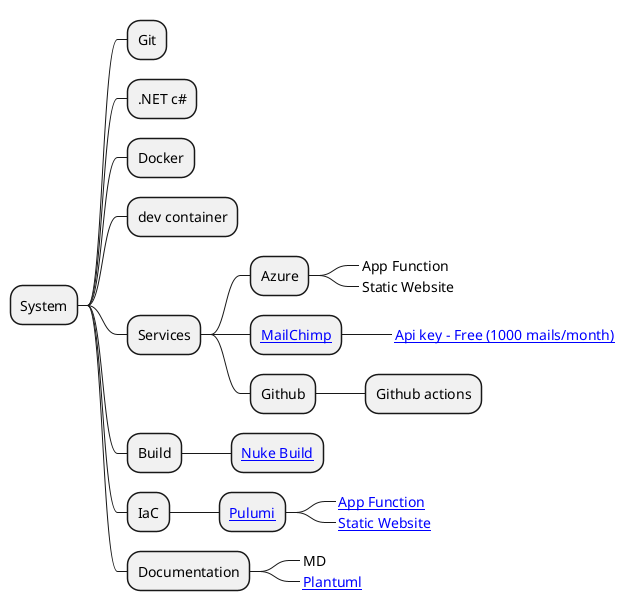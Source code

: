 @startmindmap "System overview"
* System
** Git
** .NET c#
** Docker
** dev container
** Services
*** Azure
****_ App Function
****_ Static Website
*** [[https://mailchimp.com MailChimp]]
****_ [[https://us8.admin.mailchimp.com/account/client-key/ Api key - Free (1000 mails/month)]]
*** Github
**** Github actions
** Build
*** [[https://nuke.build/ Nuke Build]]
** IaC
*** [[https://www.pulumi.com/ Pulumi]]
****_ [[https://www.pulumi.com/registry/packages/azure/api-docs/appservice/functionapp/ App Function]]
****_ [[https://www.pulumi.com/templates/static-website/azure/ Static Website]]

** Documentation
***_ MD
***_ [[https://plantuml.com/ Plantuml]]

@endmindmap